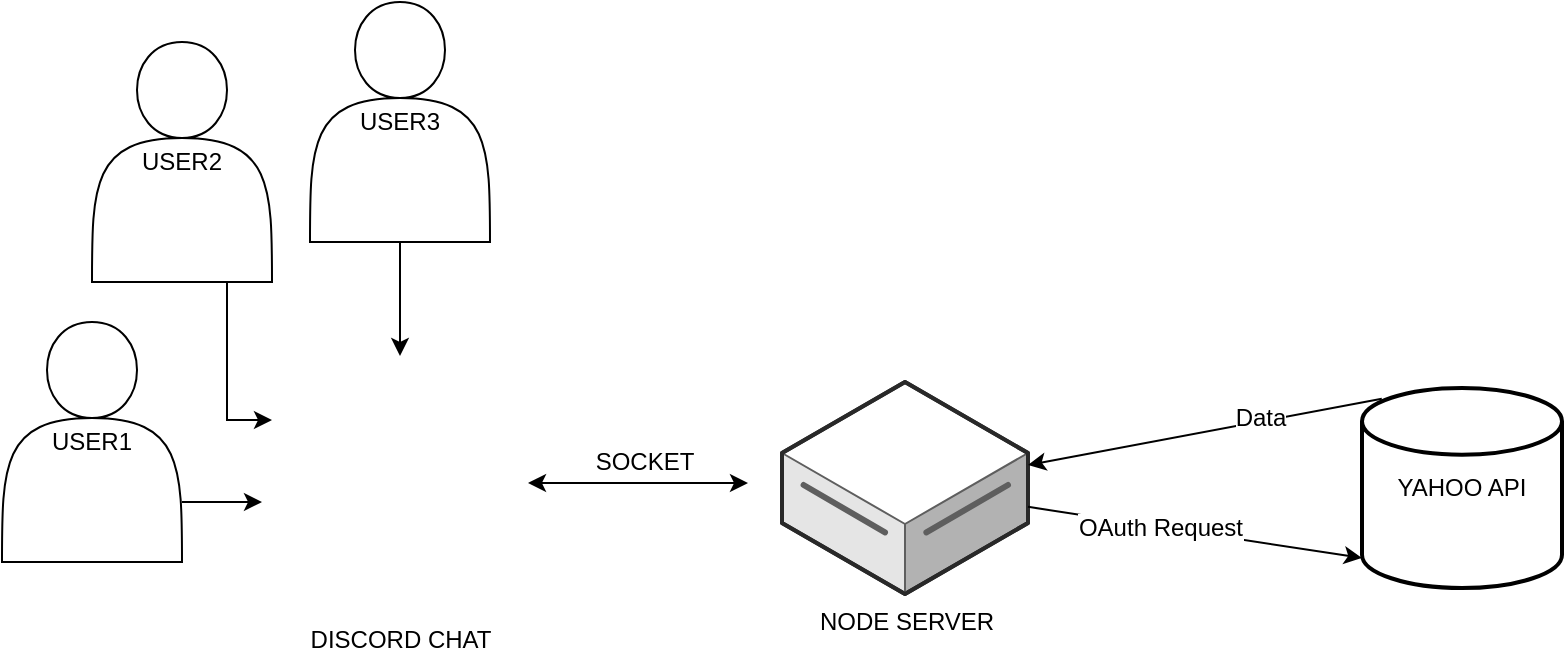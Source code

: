 <mxfile version="10.6.5" type="device"><diagram id="SmLoCKCjsFdEuESGwTTi" name="Page-1"><mxGraphModel dx="630" dy="445" grid="1" gridSize="10" guides="1" tooltips="1" connect="1" arrows="1" fold="1" page="1" pageScale="1" pageWidth="1100" pageHeight="850" math="0" shadow="0"><root><mxCell id="0"/><mxCell id="1" parent="0"/><mxCell id="QMWaqDHC9qN8rSbamDrJ-3" value="YAHOO API" style="strokeWidth=2;html=1;shape=mxgraph.flowchart.database;whiteSpace=wrap;" parent="1" vertex="1"><mxGeometry x="810" y="313" width="100" height="100" as="geometry"/></mxCell><mxCell id="QMWaqDHC9qN8rSbamDrJ-4" value="NODE SERVER" style="verticalLabelPosition=bottom;html=1;verticalAlign=top;strokeWidth=1;align=center;outlineConnect=0;dashed=0;outlineConnect=0;shape=mxgraph.aws3d.dataServer;fillColor=#ffffff;strokeColor=#5E5E5E;aspect=fixed;" parent="1" vertex="1"><mxGeometry x="520" y="310" width="123" height="106" as="geometry"/></mxCell><mxCell id="QMWaqDHC9qN8rSbamDrJ-5" value="DISCORD CHAT" style="shape=image;html=1;verticalAlign=top;verticalLabelPosition=bottom;labelBackgroundColor=#ffffff;imageAspect=0;aspect=fixed;image=https://cdn4.iconfinder.com/data/icons/logos-and-brands/512/91_Discord_logo_logos-128.png" parent="1" vertex="1"><mxGeometry x="265" y="297" width="128" height="128" as="geometry"/></mxCell><mxCell id="QMWaqDHC9qN8rSbamDrJ-22" style="edgeStyle=orthogonalEdgeStyle;rounded=0;orthogonalLoop=1;jettySize=auto;html=1;exitX=0.5;exitY=1;exitDx=0;exitDy=0;entryX=0.5;entryY=0;entryDx=0;entryDy=0;" parent="1" source="QMWaqDHC9qN8rSbamDrJ-6" target="QMWaqDHC9qN8rSbamDrJ-5" edge="1"><mxGeometry relative="1" as="geometry"/></mxCell><mxCell id="QMWaqDHC9qN8rSbamDrJ-6" value="USER3" style="shape=actor;whiteSpace=wrap;html=1;" parent="1" vertex="1"><mxGeometry x="284" y="120" width="90" height="120" as="geometry"/></mxCell><mxCell id="QMWaqDHC9qN8rSbamDrJ-17" value="" style="endArrow=classic;startArrow=classic;html=1;" parent="1" edge="1"><mxGeometry width="50" height="50" relative="1" as="geometry"><mxPoint x="393" y="360.5" as="sourcePoint"/><mxPoint x="503" y="360.5" as="targetPoint"/></mxGeometry></mxCell><mxCell id="QMWaqDHC9qN8rSbamDrJ-18" value="SOCKET&lt;br&gt;" style="text;html=1;resizable=0;points=[];align=center;verticalAlign=middle;labelBackgroundColor=#ffffff;" parent="QMWaqDHC9qN8rSbamDrJ-17" vertex="1" connectable="0"><mxGeometry x="0.497" relative="1" as="geometry"><mxPoint x="-25" y="-10.5" as="offset"/></mxGeometry></mxCell><mxCell id="QMWaqDHC9qN8rSbamDrJ-26" style="edgeStyle=orthogonalEdgeStyle;rounded=0;orthogonalLoop=1;jettySize=auto;html=1;exitX=0.75;exitY=1;exitDx=0;exitDy=0;entryX=0;entryY=0.25;entryDx=0;entryDy=0;" parent="1" source="QMWaqDHC9qN8rSbamDrJ-23" target="QMWaqDHC9qN8rSbamDrJ-5" edge="1"><mxGeometry relative="1" as="geometry"/></mxCell><mxCell id="QMWaqDHC9qN8rSbamDrJ-23" value="USER2" style="shape=actor;whiteSpace=wrap;html=1;" parent="1" vertex="1"><mxGeometry x="175" y="140" width="90" height="120" as="geometry"/></mxCell><mxCell id="QMWaqDHC9qN8rSbamDrJ-27" style="edgeStyle=orthogonalEdgeStyle;rounded=0;orthogonalLoop=1;jettySize=auto;html=1;exitX=1;exitY=0.75;exitDx=0;exitDy=0;" parent="1" source="QMWaqDHC9qN8rSbamDrJ-24" edge="1"><mxGeometry relative="1" as="geometry"><mxPoint x="260" y="370" as="targetPoint"/></mxGeometry></mxCell><mxCell id="QMWaqDHC9qN8rSbamDrJ-24" value="USER1" style="shape=actor;whiteSpace=wrap;html=1;" parent="1" vertex="1"><mxGeometry x="130" y="280" width="90" height="120" as="geometry"/></mxCell><mxCell id="kuV8TRKW0C0RMri89Jg5-1" value="" style="endArrow=classic;html=1;entryX=0;entryY=0.85;entryDx=0;entryDy=0;entryPerimeter=0;" edge="1" parent="1" source="QMWaqDHC9qN8rSbamDrJ-4" target="QMWaqDHC9qN8rSbamDrJ-3"><mxGeometry width="50" height="50" relative="1" as="geometry"><mxPoint x="520" y="620" as="sourcePoint"/><mxPoint x="570" y="570" as="targetPoint"/></mxGeometry></mxCell><mxCell id="kuV8TRKW0C0RMri89Jg5-4" value="OAuth Request" style="text;html=1;resizable=0;points=[];align=center;verticalAlign=middle;labelBackgroundColor=#ffffff;" vertex="1" connectable="0" parent="kuV8TRKW0C0RMri89Jg5-1"><mxGeometry x="-0.205" relative="1" as="geometry"><mxPoint as="offset"/></mxGeometry></mxCell><mxCell id="kuV8TRKW0C0RMri89Jg5-3" value="" style="endArrow=classic;html=1;exitX=0.099;exitY=0.054;exitDx=0;exitDy=0;exitPerimeter=0;" edge="1" parent="1" source="QMWaqDHC9qN8rSbamDrJ-3" target="QMWaqDHC9qN8rSbamDrJ-4"><mxGeometry width="50" height="50" relative="1" as="geometry"><mxPoint x="740" y="430" as="sourcePoint"/><mxPoint x="790" y="380" as="targetPoint"/></mxGeometry></mxCell><mxCell id="kuV8TRKW0C0RMri89Jg5-5" value="Data" style="text;html=1;resizable=0;points=[];align=center;verticalAlign=middle;labelBackgroundColor=#ffffff;" vertex="1" connectable="0" parent="kuV8TRKW0C0RMri89Jg5-3"><mxGeometry x="-0.318" y="-2" relative="1" as="geometry"><mxPoint as="offset"/></mxGeometry></mxCell></root></mxGraphModel></diagram></mxfile>